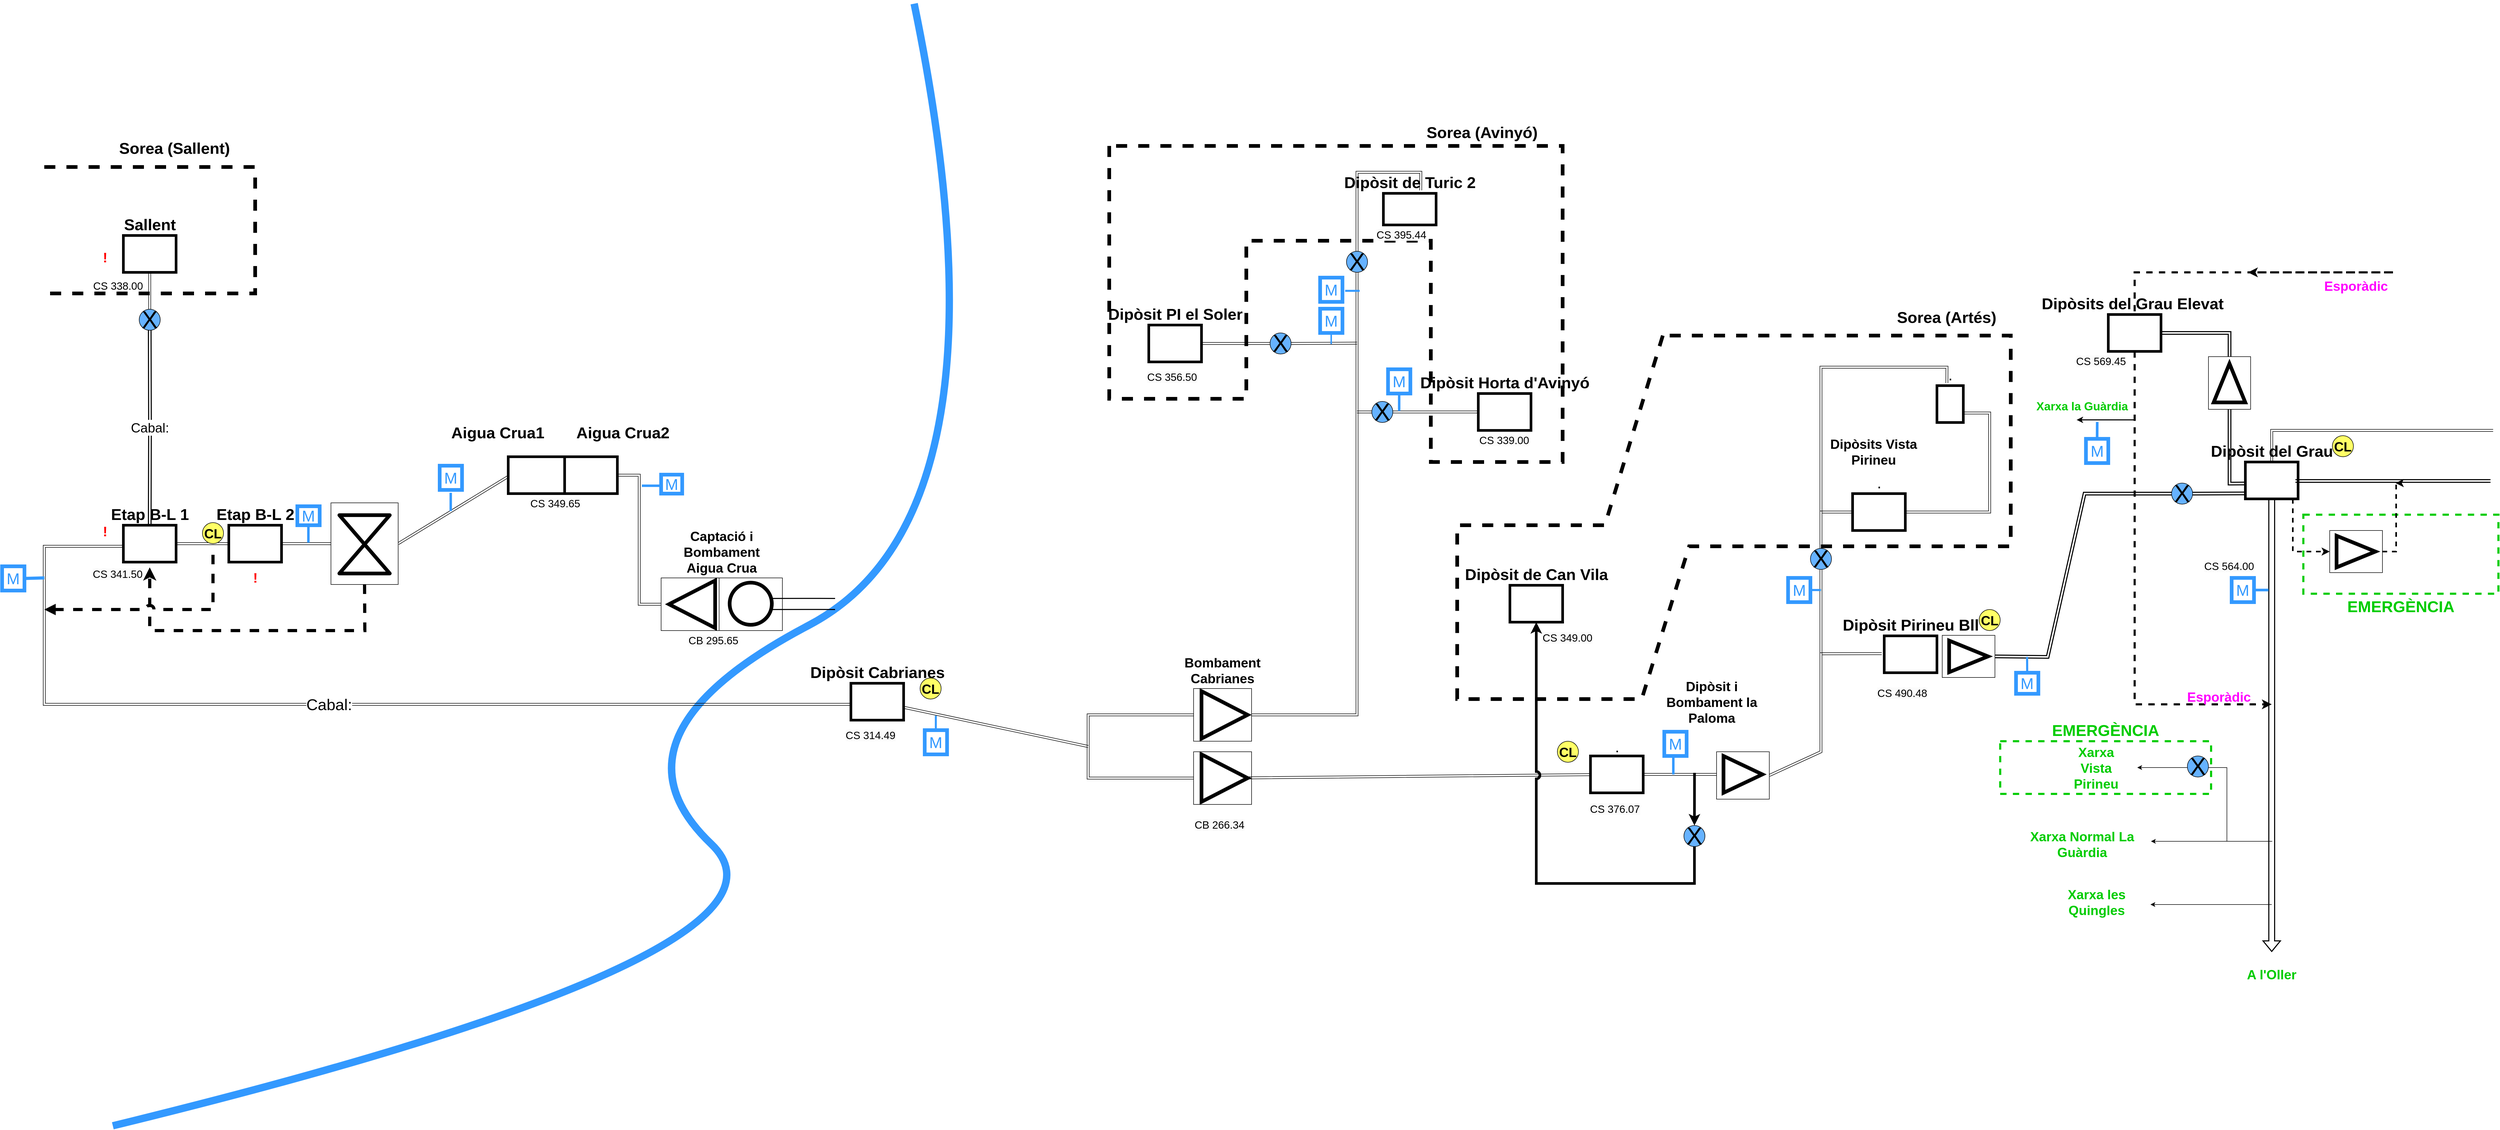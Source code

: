 <mxfile scale="1" border="0" version="24.6.4" type="device">
  <diagram name="Página-1" id="WA5mY4TyFw6MFZpWMhkz">
    <mxGraphModel dx="7505" dy="-268" grid="1" gridSize="10" guides="1" tooltips="1" connect="1" arrows="1" fold="1" page="1" pageScale="1" pageWidth="827" pageHeight="1169" background="#FFFFFF" math="0" shadow="0">
      <root>
        <mxCell id="0" />
        <mxCell id="1" parent="0" />
        <mxCell id="UCbZr8MR9aldIv35tVW8-13" value="" style="curved=1;endArrow=none;html=1;rounded=0;strokeWidth=14;strokeColor=#3399FF;endFill=0;" parent="1" edge="1">
          <mxGeometry width="50" height="50" relative="1" as="geometry">
            <mxPoint x="-6350" y="4380" as="sourcePoint" />
            <mxPoint x="-4830" y="2250" as="targetPoint" />
            <Array as="points">
              <mxPoint x="-5000" y="4050" />
              <mxPoint x="-5430" y="3640" />
              <mxPoint x="-4630" y="3220" />
            </Array>
          </mxGeometry>
        </mxCell>
        <mxCell id="GH2AgFXG34YJStF--hEa-35" value="&lt;font size=&quot;1&quot; color=&quot;#00cc00&quot;&gt;&lt;b style=&quot;font-size: 30px;&quot;&gt;EMERGÈNCIA&lt;/b&gt;&lt;/font&gt;" style="rounded=0;whiteSpace=wrap;html=1;dashed=1;strokeWidth=4;strokeColor=#00CC00;labelPosition=center;verticalLabelPosition=top;align=center;verticalAlign=bottom;fontSize=22;" parent="1" vertex="1">
          <mxGeometry x="-2770" y="3650" width="400" height="100" as="geometry" />
        </mxCell>
        <mxCell id="GH2AgFXG34YJStF--hEa-25" value="&lt;font size=&quot;1&quot; color=&quot;#00cc00&quot;&gt;&lt;b style=&quot;font-size: 30px;&quot;&gt;EMERGÈNCIA&lt;/b&gt;&lt;/font&gt;" style="rounded=0;whiteSpace=wrap;html=1;dashed=1;strokeWidth=4;strokeColor=#00CC00;labelPosition=center;verticalLabelPosition=bottom;align=center;verticalAlign=top;fontSize=22;" parent="1" vertex="1">
          <mxGeometry x="-2195" y="3220" width="370" height="150" as="geometry" />
        </mxCell>
        <object label="&lt;font style=&quot;font-size: 25px;&quot;&gt;Cabal:&lt;/font&gt;" id="c_sallent">
          <mxCell style="edgeStyle=orthogonalEdgeStyle;rounded=0;orthogonalLoop=1;jettySize=auto;html=1;shape=link;strokeWidth=2;" parent="1" target="etap_bagesllobregat_1" edge="1">
            <mxGeometry x="-0.003" relative="1" as="geometry">
              <mxPoint x="-6280" y="2870" as="sourcePoint" />
              <mxPoint as="offset" />
            </mxGeometry>
          </mxCell>
        </object>
        <object label="&lt;font style=&quot;font-size: 30px;&quot;&gt;Sallent&lt;/font&gt;" tooltip="" link="http://10.8.17.54:1881/home" linkTarget="_blank" id="sallent">
          <mxCell style="shape=mxgraph.pid.vessels.tank,_vessel;html=1;pointerEvents=1;align=center;verticalLabelPosition=top;verticalAlign=bottom;dashed=0;strokeWidth=5;fillColor=none;shadow=0;labelBackgroundColor=none;labelPosition=center;fontStyle=1" parent="1" vertex="1">
            <mxGeometry x="-6330" y="2690" width="100" height="70" as="geometry" />
          </mxCell>
        </object>
        <mxCell id="GH2AgFXG34YJStF--hEa-9" style="rounded=0;orthogonalLoop=1;jettySize=auto;html=1;exitX=0.5;exitY=1;exitDx=0;exitDy=0;entryX=1;entryY=0.25;entryDx=0;entryDy=0;shape=link;" parent="1" source="gSodDeEQz3PpbHxBmHn0-25" edge="1">
          <mxGeometry relative="1" as="geometry">
            <mxPoint x="-5600" y="3147.5" as="targetPoint" />
          </mxGeometry>
        </mxCell>
        <mxCell id="gSodDeEQz3PpbHxBmHn0-25" value="" style="rounded=0;whiteSpace=wrap;html=1;rotation=-90;strokeWidth=1;" parent="1" vertex="1">
          <mxGeometry x="-5950" y="3211.25" width="155" height="127.5" as="geometry" />
        </mxCell>
        <UserObject label="" link="https://www.aiguesmanresa.cat/" id="gSodDeEQz3PpbHxBmHn0-26">
          <mxCell style="verticalLabelPosition=bottom;align=center;html=1;verticalAlign=top;pointerEvents=1;dashed=0;shape=mxgraph.pid2valves.valve;valveType=gate;rotation=-90;strokeWidth=7;" parent="1" vertex="1">
            <mxGeometry x="-5927.862" y="3228.435" width="110.714" height="95.625" as="geometry" />
          </mxCell>
        </UserObject>
        <object label="&lt;span style=&quot;font-size: 30px;&quot;&gt;&lt;font style=&quot;font-size: 30px;&quot;&gt;Aigua Crua1&lt;/font&gt;&lt;/span&gt;" link="http://iot.aiguesmanresa.com:3000/d/cdn5bojpjgjy8e/c-sant-antoni-santa-maria-olo?orgId=1&amp;from=1716076800000&amp;to=1719730800000" id="d_aigua_crua1">
          <mxCell style="shape=mxgraph.pid.vessels.tank,_vessel;html=1;pointerEvents=1;align=left;verticalLabelPosition=top;verticalAlign=top;dashed=0;strokeWidth=5;labelPosition=left;fontSize=30;fontStyle=1" parent="1" vertex="1">
            <mxGeometry x="-5600" y="3110" width="110" height="70" as="geometry" />
          </mxCell>
        </object>
        <mxCell id="gSodDeEQz3PpbHxBmHn0-28" style="edgeStyle=orthogonalEdgeStyle;shape=link;rounded=0;orthogonalLoop=1;jettySize=auto;html=1;entryX=0;entryY=0.5;entryDx=0;entryDy=0;" parent="1" source="d_aigua_crua_2" target="gSodDeEQz3PpbHxBmHn0-35" edge="1">
          <mxGeometry relative="1" as="geometry" />
        </mxCell>
        <object label="&lt;font style=&quot;font-size: 30px;&quot;&gt;Aigua Crua2&lt;/font&gt;" link="http://10.8.17.56:1881/" id="d_aigua_crua_2">
          <mxCell style="shape=mxgraph.pid.vessels.tank,_vessel;html=1;pointerEvents=1;align=right;verticalLabelPosition=top;verticalAlign=top;dashed=0;strokeWidth=5;labelPosition=right;fontStyle=1;fontSize=30;" parent="1" vertex="1">
            <mxGeometry x="-5493" y="3110" width="100" height="70" as="geometry" />
          </mxCell>
        </object>
        <mxCell id="gSodDeEQz3PpbHxBmHn0-30" style="edgeStyle=orthogonalEdgeStyle;rounded=0;orthogonalLoop=1;jettySize=auto;html=1;shape=link;" parent="1" source="etap_bagesllobregat_1" target="etap_bagesllobregat_2" edge="1">
          <mxGeometry relative="1" as="geometry" />
        </mxCell>
        <object label="Cabal:" id="c_bl_cabrianes">
          <mxCell style="edgeStyle=none;shape=link;rounded=0;orthogonalLoop=1;jettySize=auto;html=1;elbow=vertical;fontSize=30;" parent="1" edge="1">
            <mxGeometry relative="1" as="geometry">
              <Array as="points">
                <mxPoint x="-6480" y="3280" />
                <mxPoint x="-6480" y="3580" />
              </Array>
              <mxPoint x="-6330" y="3280" as="sourcePoint" />
              <mxPoint x="-4950" y="3580" as="targetPoint" />
            </mxGeometry>
          </mxCell>
        </object>
        <object label="&lt;font style=&quot;font-size: 30px;&quot;&gt;Etap B-L 1&lt;/font&gt;" link="http://iot.aiguesmanresa.com:3000/d/fca8985f-d3aa-46d7-8357-9b98f716f224/2-marganell-diposit-de-can-prat?orgId=1&amp;refresh=5s" id="etap_bagesllobregat_1">
          <mxCell style="shape=mxgraph.pid.vessels.tank,_vessel;html=1;pointerEvents=1;align=center;verticalLabelPosition=top;verticalAlign=bottom;dashed=0;strokeWidth=5;fillColor=none;labelPosition=center;fontStyle=1" parent="1" vertex="1">
            <mxGeometry x="-6330" y="3240" width="100" height="70" as="geometry" />
          </mxCell>
        </object>
        <mxCell id="gSodDeEQz3PpbHxBmHn0-33" style="edgeStyle=orthogonalEdgeStyle;shape=link;rounded=0;orthogonalLoop=1;jettySize=auto;html=1;entryX=0.5;entryY=0;entryDx=0;entryDy=0;" parent="1" source="etap_bagesllobregat_2" target="gSodDeEQz3PpbHxBmHn0-25" edge="1">
          <mxGeometry relative="1" as="geometry" />
        </mxCell>
        <object label="&lt;font style=&quot;font-size: 30px;&quot;&gt;Etap B-L 2&lt;/font&gt;" link="http://iot.aiguesmanresa.com:3000/d/edn1vgu8qubk0a/1-resums?orgId=1" id="etap_bagesllobregat_2">
          <mxCell style="shape=mxgraph.pid.vessels.tank,_vessel;html=1;pointerEvents=1;align=center;verticalLabelPosition=top;verticalAlign=bottom;dashed=0;strokeWidth=5;fillColor=none;labelPosition=center;fontStyle=1" parent="1" vertex="1">
            <mxGeometry x="-6130" y="3240" width="100" height="70" as="geometry" />
          </mxCell>
        </object>
        <mxCell id="gSodDeEQz3PpbHxBmHn0-35" value="" style="rounded=0;whiteSpace=wrap;html=1;" parent="1" vertex="1">
          <mxGeometry x="-5310" y="3340" width="110" height="100" as="geometry" />
        </mxCell>
        <object label="" id="bombament_aigua_crua">
          <mxCell style="triangle;whiteSpace=wrap;html=1;strokeWidth=7;rotation=-180;" parent="1" vertex="1">
            <mxGeometry x="-5295" y="3345" width="87.5" height="90" as="geometry" />
          </mxCell>
        </object>
        <mxCell id="gSodDeEQz3PpbHxBmHn0-37" value="" style="rounded=0;whiteSpace=wrap;html=1;" parent="1" vertex="1">
          <mxGeometry x="-5200" y="3340" width="120" height="100" as="geometry" />
        </mxCell>
        <mxCell id="UCbZr8MR9aldIv35tVW8-14" style="edgeStyle=orthogonalEdgeStyle;rounded=0;orthogonalLoop=1;jettySize=auto;html=1;shape=link;width=20;strokeWidth=2;" parent="1" edge="1">
          <mxGeometry relative="1" as="geometry">
            <mxPoint x="-4980" y="3389.44" as="targetPoint" />
            <mxPoint x="-5100" y="3389.44" as="sourcePoint" />
            <Array as="points">
              <mxPoint x="-5010" y="3390" />
              <mxPoint x="-5010" y="3390" />
            </Array>
          </mxGeometry>
        </mxCell>
        <object label="" id="arqueta_aigua_crua">
          <mxCell style="ellipse;whiteSpace=wrap;html=1;aspect=fixed;strokeWidth=7;" parent="1" vertex="1">
            <mxGeometry x="-5180" y="3349" width="80" height="80" as="geometry" />
          </mxCell>
        </object>
        <mxCell id="gSodDeEQz3PpbHxBmHn0-40" style="edgeStyle=none;rounded=0;orthogonalLoop=1;jettySize=auto;html=1;exitX=0;exitY=0.5;exitDx=0;exitDy=0;elbow=vertical;entryX=0.5;entryY=1.143;entryDx=0;entryDy=0;entryPerimeter=0;dashed=1;strokeWidth=6;" parent="1" source="gSodDeEQz3PpbHxBmHn0-25" target="etap_bagesllobregat_1" edge="1">
          <mxGeometry relative="1" as="geometry">
            <Array as="points">
              <mxPoint x="-5872" y="3440" />
              <mxPoint x="-6280" y="3440" />
            </Array>
            <mxPoint x="-6300" y="3410" as="targetPoint" />
          </mxGeometry>
        </mxCell>
        <mxCell id="gSodDeEQz3PpbHxBmHn0-41" style="edgeStyle=none;shape=link;rounded=0;orthogonalLoop=1;jettySize=auto;html=1;elbow=vertical;" parent="1" source="d_cabrianes" edge="1">
          <mxGeometry relative="1" as="geometry">
            <mxPoint x="-4500" y="3660" as="targetPoint" />
          </mxGeometry>
        </mxCell>
        <object label="&lt;font style=&quot;font-size: 30px;&quot;&gt;Dipòsit Cabrianes&lt;/font&gt;" id="d_cabrianes">
          <mxCell style="shape=mxgraph.pid.vessels.tank,_vessel;html=1;pointerEvents=1;align=center;verticalLabelPosition=top;verticalAlign=bottom;dashed=0;strokeWidth=5;labelPosition=center;fontSize=30;fontStyle=1" parent="1" vertex="1">
            <mxGeometry x="-4950" y="3540" width="100" height="70" as="geometry" />
          </mxCell>
        </object>
        <mxCell id="gSodDeEQz3PpbHxBmHn0-43" value="" style="rounded=0;whiteSpace=wrap;html=1;" parent="1" vertex="1">
          <mxGeometry x="-4300" y="3550" width="110" height="100" as="geometry" />
        </mxCell>
        <object label="" id="b_cabrianes1">
          <mxCell style="triangle;whiteSpace=wrap;html=1;strokeWidth=7;rotation=0;" parent="1" vertex="1">
            <mxGeometry x="-4285" y="3555" width="87.5" height="90" as="geometry" />
          </mxCell>
        </object>
        <mxCell id="gSodDeEQz3PpbHxBmHn0-45" style="edgeStyle=none;shape=link;rounded=0;orthogonalLoop=1;jettySize=auto;html=1;elbow=vertical;entryX=0;entryY=0.5;entryDx=0;entryDy=0;" parent="1" source="gSodDeEQz3PpbHxBmHn0-46" target="gSodDeEQz3PpbHxBmHn0-43" edge="1">
          <mxGeometry relative="1" as="geometry">
            <mxPoint x="-4500" y="3560" as="targetPoint" />
            <Array as="points">
              <mxPoint x="-4500" y="3720" />
              <mxPoint x="-4500" y="3600" />
            </Array>
          </mxGeometry>
        </mxCell>
        <mxCell id="gSodDeEQz3PpbHxBmHn0-46" value="" style="rounded=0;whiteSpace=wrap;html=1;" parent="1" vertex="1">
          <mxGeometry x="-4300" y="3670" width="110" height="100" as="geometry" />
        </mxCell>
        <mxCell id="gSodDeEQz3PpbHxBmHn0-47" style="edgeStyle=none;shape=link;rounded=0;orthogonalLoop=1;jettySize=auto;html=1;elbow=vertical;" parent="1" source="b_cabrianes_2" target="d_paloma" edge="1">
          <mxGeometry relative="1" as="geometry" />
        </mxCell>
        <object label="" id="b_cabrianes_2">
          <mxCell style="triangle;whiteSpace=wrap;html=1;strokeWidth=7;rotation=0;" parent="1" vertex="1">
            <mxGeometry x="-4285" y="3675" width="87.5" height="90" as="geometry" />
          </mxCell>
        </object>
        <mxCell id="gSodDeEQz3PpbHxBmHn0-49" style="edgeStyle=none;shape=link;rounded=0;orthogonalLoop=1;jettySize=auto;html=1;elbow=vertical;" parent="1" source="d_soler" edge="1">
          <mxGeometry relative="1" as="geometry">
            <mxPoint x="-4145" y="2895" as="targetPoint" />
          </mxGeometry>
        </mxCell>
        <object label="&lt;font style=&quot;font-size: 30px;&quot;&gt;Dipòsit PI el Soler&lt;/font&gt;" id="d_soler">
          <mxCell style="shape=mxgraph.pid.vessels.tank,_vessel;html=1;pointerEvents=1;align=center;verticalLabelPosition=top;verticalAlign=bottom;dashed=0;strokeWidth=5;labelPosition=center;fontSize=30;fontStyle=1" parent="1" vertex="1">
            <mxGeometry x="-4385" y="2860" width="100" height="70" as="geometry" />
          </mxCell>
        </object>
        <object label="&lt;font style=&quot;font-size: 30px;&quot;&gt;Dipòsit de Turic 2&lt;/font&gt;" id="d_turic2">
          <mxCell style="shape=mxgraph.pid.vessels.tank,_vessel;html=1;pointerEvents=1;align=center;verticalLabelPosition=top;verticalAlign=bottom;dashed=0;strokeWidth=5;rotation=0;labelPosition=center;fontStyle=1;fontSize=30;" parent="1" vertex="1">
            <mxGeometry x="-3940" y="2610" width="100" height="60" as="geometry" />
          </mxCell>
        </object>
        <mxCell id="gSodDeEQz3PpbHxBmHn0-52" style="edgeStyle=none;shape=link;rounded=0;orthogonalLoop=1;jettySize=auto;html=1;elbow=vertical;" parent="1" source="gSodDeEQz3PpbHxBmHn0-91" edge="1">
          <mxGeometry relative="1" as="geometry">
            <mxPoint x="-4145" y="2895" as="targetPoint" />
          </mxGeometry>
        </mxCell>
        <object label="&lt;font style=&quot;font-size: 30px;&quot;&gt;Dipòsit Horta d&#39;Avinyó&lt;/font&gt;" id="d_horta_avinyo">
          <mxCell style="shape=mxgraph.pid.vessels.tank,_vessel;html=1;pointerEvents=1;align=center;verticalLabelPosition=top;verticalAlign=bottom;dashed=0;strokeWidth=5;labelPosition=center;fontStyle=1;fontSize=30;" parent="1" vertex="1">
            <mxGeometry x="-3760" y="2990" width="100" height="70" as="geometry" />
          </mxCell>
        </object>
        <mxCell id="gSodDeEQz3PpbHxBmHn0-54" style="edgeStyle=none;shape=link;rounded=0;orthogonalLoop=1;jettySize=auto;html=1;entryX=0;entryY=0.5;entryDx=0;entryDy=0;elbow=vertical;" parent="1" source="d_paloma" target="b_paloma" edge="1">
          <mxGeometry relative="1" as="geometry" />
        </mxCell>
        <object label="&lt;font style=&quot;font-size: 20px;&quot;&gt;.&lt;/font&gt;" id="d_paloma">
          <mxCell style="shape=mxgraph.pid.vessels.tank,_vessel;html=1;pointerEvents=1;align=center;verticalLabelPosition=top;verticalAlign=bottom;dashed=0;strokeWidth=5;labelPosition=center;fontStyle=1" parent="1" vertex="1">
            <mxGeometry x="-3547.19" y="3678" width="100" height="70" as="geometry" />
          </mxCell>
        </object>
        <mxCell id="gSodDeEQz3PpbHxBmHn0-56" style="edgeStyle=none;rounded=0;orthogonalLoop=1;jettySize=auto;html=1;elbow=vertical;strokeWidth=5;startArrow=classic;startFill=1;endArrow=none;endFill=0;entryX=0.5;entryY=1;entryDx=0;entryDy=0;jumpStyle=arc;" parent="1" source="d_can_vila" target="gSodDeEQz3PpbHxBmHn0-96" edge="1">
          <mxGeometry relative="1" as="geometry">
            <mxPoint x="-3360" y="3940" as="targetPoint" />
            <Array as="points">
              <mxPoint x="-3650" y="3920" />
              <mxPoint x="-3350" y="3920" />
            </Array>
          </mxGeometry>
        </mxCell>
        <object label="&lt;font style=&quot;font-size: 30px;&quot;&gt;Dipòsit de Can Vila&lt;/font&gt;" id="d_can_vila">
          <mxCell style="shape=mxgraph.pid.vessels.tank,_vessel;html=1;pointerEvents=1;align=center;verticalLabelPosition=top;verticalAlign=bottom;dashed=0;strokeWidth=5;labelPosition=center;fontStyle=1;fontSize=30;" parent="1" vertex="1">
            <mxGeometry x="-3700" y="3354" width="100" height="70" as="geometry" />
          </mxCell>
        </object>
        <object label="&lt;font style=&quot;font-size: 30px;&quot;&gt;Dipòsit Pirineu Bll&lt;/font&gt;" id="d_pirineu">
          <mxCell style="shape=mxgraph.pid.vessels.tank,_vessel;html=1;pointerEvents=1;align=center;verticalLabelPosition=top;verticalAlign=bottom;dashed=0;strokeWidth=5;fontSize=30;labelPosition=center;fontStyle=1" parent="1" vertex="1">
            <mxGeometry x="-2990" y="3450" width="100" height="70" as="geometry" />
          </mxCell>
        </object>
        <mxCell id="gSodDeEQz3PpbHxBmHn0-59" style="edgeStyle=none;shape=link;rounded=0;orthogonalLoop=1;jettySize=auto;html=1;elbow=vertical;exitX=1.047;exitY=0.626;exitDx=0;exitDy=0;exitPerimeter=0;" parent="1" edge="1">
          <mxGeometry relative="1" as="geometry">
            <mxPoint x="-3110" y="3220" as="targetPoint" />
            <mxPoint x="-2871.18" y="2970.3" as="sourcePoint" />
            <Array as="points">
              <mxPoint x="-2871" y="2940" />
              <mxPoint x="-3010" y="2940" />
              <mxPoint x="-3110" y="2940" />
              <mxPoint x="-3110" y="3025" />
            </Array>
          </mxGeometry>
        </mxCell>
        <mxCell id="gSodDeEQz3PpbHxBmHn0-61" style="edgeStyle=none;shape=link;rounded=0;orthogonalLoop=1;jettySize=auto;html=1;exitX=1;exitY=0.5;exitDx=0;exitDy=0;elbow=vertical;entryX=-0.048;entryY=0.482;entryDx=0;entryDy=0;entryPerimeter=0;" parent="1" source="gSodDeEQz3PpbHxBmHn0-62" target="d_pirineu" edge="1">
          <mxGeometry relative="1" as="geometry">
            <mxPoint x="-3110" y="3500" as="targetPoint" />
            <Array as="points">
              <mxPoint x="-3110" y="3670" />
              <mxPoint x="-3110" y="3484" />
            </Array>
          </mxGeometry>
        </mxCell>
        <mxCell id="gSodDeEQz3PpbHxBmHn0-62" value="" style="rounded=0;whiteSpace=wrap;html=1;" parent="1" vertex="1">
          <mxGeometry x="-3308" y="3670" width="100" height="90" as="geometry" />
        </mxCell>
        <object label="" id="b_paloma">
          <mxCell style="triangle;whiteSpace=wrap;html=1;strokeWidth=7;rotation=0;" parent="1" vertex="1">
            <mxGeometry x="-3294.87" y="3678" width="73.75" height="70" as="geometry" />
          </mxCell>
        </object>
        <mxCell id="gSodDeEQz3PpbHxBmHn0-64" value="" style="rounded=0;whiteSpace=wrap;html=1;" parent="1" vertex="1">
          <mxGeometry x="-2880" y="3449" width="100" height="80" as="geometry" />
        </mxCell>
        <object label="" id="b_pirineu">
          <mxCell style="triangle;whiteSpace=wrap;html=1;strokeWidth=7;rotation=0;" parent="1" vertex="1">
            <mxGeometry x="-2866.87" y="3459" width="73.75" height="60" as="geometry" />
          </mxCell>
        </object>
        <mxCell id="gSodDeEQz3PpbHxBmHn0-66" style="edgeStyle=none;shape=link;rounded=0;orthogonalLoop=1;jettySize=auto;html=1;elbow=vertical;" parent="1" source="gSodDeEQz3PpbHxBmHn0-98" edge="1">
          <mxGeometry relative="1" as="geometry">
            <mxPoint x="-3110" y="3490" as="targetPoint" />
            <Array as="points" />
          </mxGeometry>
        </mxCell>
        <mxCell id="gSodDeEQz3PpbHxBmHn0-67" style="edgeStyle=none;shape=link;rounded=0;orthogonalLoop=1;jettySize=auto;html=1;elbow=vertical;entryX=0.48;entryY=0.979;entryDx=0;entryDy=0;entryPerimeter=0;" parent="1" source="d_vista_pirineu1" edge="1">
          <mxGeometry relative="1" as="geometry">
            <mxPoint x="-2846.47" y="3027" as="targetPoint" />
            <Array as="points">
              <mxPoint x="-2790" y="3215" />
              <mxPoint x="-2790" y="3027" />
            </Array>
          </mxGeometry>
        </mxCell>
        <object label="." id="d_vista_pirineu1">
          <mxCell style="shape=mxgraph.pid.vessels.tank,_vessel;html=1;pointerEvents=1;align=center;verticalLabelPosition=top;verticalAlign=bottom;dashed=0;strokeWidth=5;fontSize=30;labelPosition=center;" parent="1" vertex="1">
            <mxGeometry x="-3050" y="3180" width="100" height="70" as="geometry" />
          </mxCell>
        </object>
        <mxCell id="gSodDeEQz3PpbHxBmHn0-69" style="edgeStyle=none;shape=link;rounded=0;orthogonalLoop=1;jettySize=auto;html=1;entryX=1;entryY=0.5;entryDx=0;entryDy=0;elbow=vertical;strokeWidth=2;" parent="1" source="d_grau_elevat" target="gSodDeEQz3PpbHxBmHn0-77" edge="1">
          <mxGeometry relative="1" as="geometry">
            <Array as="points">
              <mxPoint x="-2335" y="2875" />
            </Array>
          </mxGeometry>
        </mxCell>
        <mxCell id="gSodDeEQz3PpbHxBmHn0-70" style="edgeStyle=none;rounded=0;orthogonalLoop=1;jettySize=auto;html=1;elbow=vertical;fontSize=21;strokeWidth=4;dashed=1;jumpStyle=arc;jumpSize=9;" parent="1" source="d_grau_elevat" edge="1">
          <mxGeometry relative="1" as="geometry">
            <mxPoint x="-2255" y="3580" as="targetPoint" />
            <Array as="points">
              <mxPoint x="-2515" y="3580" />
            </Array>
          </mxGeometry>
        </mxCell>
        <object label="&lt;font style=&quot;font-size: 30px;&quot;&gt;Dipòsits del Grau Elevat&amp;nbsp;&lt;/font&gt;" id="d_grau_elevat">
          <mxCell style="shape=mxgraph.pid.vessels.tank,_vessel;html=1;pointerEvents=1;align=center;verticalLabelPosition=top;verticalAlign=bottom;dashed=0;strokeWidth=5;labelPosition=center;fontStyle=1" parent="1" vertex="1">
            <mxGeometry x="-2565" y="2840" width="100" height="70" as="geometry" />
          </mxCell>
        </object>
        <mxCell id="gSodDeEQz3PpbHxBmHn0-72" style="edgeStyle=none;shape=flexArrow;rounded=0;orthogonalLoop=1;jettySize=auto;html=1;elbow=vertical;strokeWidth=2;" parent="1" source="d_grau" edge="1">
          <mxGeometry relative="1" as="geometry">
            <mxPoint x="-2255" y="4050" as="targetPoint" />
          </mxGeometry>
        </mxCell>
        <mxCell id="gSodDeEQz3PpbHxBmHn0-74" style="edgeStyle=none;rounded=0;orthogonalLoop=1;jettySize=auto;html=1;elbow=vertical;shape=link;strokeWidth=1;" parent="1" source="d_grau" edge="1">
          <mxGeometry relative="1" as="geometry">
            <mxPoint x="-1835" y="3060" as="targetPoint" />
            <Array as="points">
              <mxPoint x="-2255" y="3060" />
            </Array>
          </mxGeometry>
        </mxCell>
        <mxCell id="GH2AgFXG34YJStF--hEa-20" style="edgeStyle=orthogonalEdgeStyle;rounded=0;orthogonalLoop=1;jettySize=auto;html=1;entryX=0;entryY=0.5;entryDx=0;entryDy=0;strokeWidth=3;dashed=1;" parent="1" source="d_grau" target="gSodDeEQz3PpbHxBmHn0-80" edge="1">
          <mxGeometry relative="1" as="geometry">
            <Array as="points">
              <mxPoint x="-2215" y="3290" />
            </Array>
          </mxGeometry>
        </mxCell>
        <object label="" id="aslafasfasd">
          <mxCell style="group;rotation=-90;" parent="1" vertex="1" connectable="0">
            <mxGeometry x="-2385" y="2930" width="100" height="80" as="geometry" />
          </mxCell>
        </object>
        <mxCell id="gSodDeEQz3PpbHxBmHn0-77" value="" style="rounded=0;whiteSpace=wrap;html=1;rotation=-90;" parent="aslafasfasd" vertex="1">
          <mxGeometry width="100" height="80" as="geometry" />
        </mxCell>
        <object label="" id="b_grau_elevat">
          <mxCell style="triangle;whiteSpace=wrap;html=1;strokeWidth=7;rotation=-90;" parent="aslafasfasd" vertex="1">
            <mxGeometry x="13" y="10" width="73.75" height="60" as="geometry" />
          </mxCell>
        </object>
        <object label="&lt;font style=&quot;font-size: 30px;&quot;&gt;Dipòsit del Grau&lt;/font&gt;" id="d_grau">
          <mxCell style="shape=mxgraph.pid.vessels.tank,_vessel;html=1;pointerEvents=1;align=center;verticalLabelPosition=top;verticalAlign=bottom;dashed=0;strokeWidth=5;labelPosition=center;fontSize=18;fontStyle=1" parent="1" vertex="1">
            <mxGeometry x="-2305" y="3120" width="100" height="70" as="geometry" />
          </mxCell>
        </object>
        <mxCell id="gSodDeEQz3PpbHxBmHn0-79" value="" style="group;rotation=0;" parent="1" vertex="1" connectable="0">
          <mxGeometry x="-2145" y="3250" width="100" height="80" as="geometry" />
        </mxCell>
        <mxCell id="ZxImg-H6W7zN_j0aoQGk-6" style="edgeStyle=orthogonalEdgeStyle;rounded=0;orthogonalLoop=1;jettySize=auto;html=1;exitX=1;exitY=0.5;exitDx=0;exitDy=0;dashed=1;strokeWidth=3;" parent="gSodDeEQz3PpbHxBmHn0-79" source="gSodDeEQz3PpbHxBmHn0-80" edge="1">
          <mxGeometry relative="1" as="geometry">
            <mxPoint x="125" y="-90" as="targetPoint" />
            <Array as="points">
              <mxPoint x="126" y="40" />
              <mxPoint x="126" y="-90" />
            </Array>
          </mxGeometry>
        </mxCell>
        <mxCell id="gSodDeEQz3PpbHxBmHn0-80" value="" style="rounded=0;whiteSpace=wrap;html=1;rotation=0;" parent="gSodDeEQz3PpbHxBmHn0-79" vertex="1">
          <mxGeometry width="100" height="80" as="geometry" />
        </mxCell>
        <object label="" id="b_grau_emergencia">
          <mxCell style="triangle;whiteSpace=wrap;html=1;strokeWidth=7;rotation=0;" parent="gSodDeEQz3PpbHxBmHn0-79" vertex="1">
            <mxGeometry x="13" y="10" width="73.75" height="60" as="geometry" />
          </mxCell>
        </object>
        <mxCell id="gSodDeEQz3PpbHxBmHn0-82" style="edgeStyle=none;shape=link;rounded=0;orthogonalLoop=1;jettySize=auto;html=1;exitX=0;exitY=0.5;exitDx=0;exitDy=0;elbow=vertical;entryX=0.025;entryY=0.583;entryDx=0;entryDy=0;entryPerimeter=0;strokeWidth=2;" parent="1" source="gSodDeEQz3PpbHxBmHn0-77" target="d_grau" edge="1">
          <mxGeometry relative="1" as="geometry">
            <mxPoint x="-2335.636" y="3160" as="targetPoint" />
            <Array as="points">
              <mxPoint x="-2335" y="3161" />
            </Array>
          </mxGeometry>
        </mxCell>
        <mxCell id="gSodDeEQz3PpbHxBmHn0-85" value="" style="edgeStyle=orthogonalEdgeStyle;rounded=0;orthogonalLoop=1;jettySize=auto;html=1;shape=link;" parent="1" source="sallent" edge="1">
          <mxGeometry relative="1" as="geometry">
            <mxPoint x="-6280" y="2760" as="sourcePoint" />
            <mxPoint x="-6280" y="2830" as="targetPoint" />
          </mxGeometry>
        </mxCell>
        <mxCell id="gSodDeEQz3PpbHxBmHn0-86" value="&lt;font style=&quot;font-size: 46px;&quot;&gt;X&lt;/font&gt;" style="ellipse;whiteSpace=wrap;html=1;aspect=fixed;fontSize=46;fillColor=#66B2FF;" parent="1" vertex="1">
          <mxGeometry x="-6300" y="2830" width="40" height="40" as="geometry" />
        </mxCell>
        <mxCell id="gSodDeEQz3PpbHxBmHn0-87" style="edgeStyle=none;rounded=0;orthogonalLoop=1;jettySize=auto;html=1;exitX=0.5;exitY=1;exitDx=0;exitDy=0;entryX=1;entryY=0.5;entryDx=0;entryDy=0;elbow=vertical;shape=link;" parent="1" source="gSodDeEQz3PpbHxBmHn0-89" target="gSodDeEQz3PpbHxBmHn0-43" edge="1">
          <mxGeometry relative="1" as="geometry">
            <Array as="points">
              <mxPoint x="-3990" y="3600" />
            </Array>
          </mxGeometry>
        </mxCell>
        <mxCell id="GH2AgFXG34YJStF--hEa-43" style="rounded=0;orthogonalLoop=1;jettySize=auto;html=1;exitX=0.5;exitY=0;exitDx=0;exitDy=0;entryX=0.708;entryY=-0.093;entryDx=0;entryDy=0;entryPerimeter=0;shape=link;" parent="1" source="gSodDeEQz3PpbHxBmHn0-89" target="d_turic2" edge="1">
          <mxGeometry relative="1" as="geometry">
            <mxPoint x="-3910" y="2510" as="targetPoint" />
            <Array as="points">
              <mxPoint x="-3990" y="2570" />
              <mxPoint x="-3930" y="2570" />
              <mxPoint x="-3869" y="2570" />
            </Array>
          </mxGeometry>
        </mxCell>
        <mxCell id="gSodDeEQz3PpbHxBmHn0-89" value="&lt;font style=&quot;font-size: 46px;&quot;&gt;X&lt;/font&gt;" style="ellipse;whiteSpace=wrap;html=1;aspect=fixed;fontSize=46;fillColor=#66B2FF;" parent="1" vertex="1">
          <mxGeometry x="-4010" y="2720" width="40" height="40" as="geometry" />
        </mxCell>
        <mxCell id="gSodDeEQz3PpbHxBmHn0-90" style="edgeStyle=none;rounded=0;orthogonalLoop=1;jettySize=auto;html=1;exitX=1;exitY=0.5;exitDx=0;exitDy=0;elbow=vertical;shape=link;" parent="1" source="gSodDeEQz3PpbHxBmHn0-91" edge="1">
          <mxGeometry relative="1" as="geometry">
            <mxPoint x="-3990" y="2894.429" as="targetPoint" />
          </mxGeometry>
        </mxCell>
        <mxCell id="gSodDeEQz3PpbHxBmHn0-91" value="&lt;font style=&quot;font-size: 46px;&quot;&gt;X&lt;/font&gt;" style="ellipse;whiteSpace=wrap;html=1;aspect=fixed;fontSize=46;fillColor=#66B2FF;" parent="1" vertex="1">
          <mxGeometry x="-4155" y="2875" width="40" height="40" as="geometry" />
        </mxCell>
        <mxCell id="gSodDeEQz3PpbHxBmHn0-92" value="" style="edgeStyle=none;shape=link;rounded=0;orthogonalLoop=1;jettySize=auto;html=1;elbow=vertical;" parent="1" source="d_horta_avinyo" target="gSodDeEQz3PpbHxBmHn0-93" edge="1">
          <mxGeometry relative="1" as="geometry">
            <mxPoint x="-4040" y="3025" as="targetPoint" />
            <mxPoint x="-3870" y="3025" as="sourcePoint" />
          </mxGeometry>
        </mxCell>
        <mxCell id="gSodDeEQz3PpbHxBmHn0-113" style="edgeStyle=orthogonalEdgeStyle;rounded=0;orthogonalLoop=1;jettySize=auto;html=1;shape=link;" parent="1" source="gSodDeEQz3PpbHxBmHn0-93" edge="1">
          <mxGeometry relative="1" as="geometry">
            <mxPoint x="-3990" y="3025" as="targetPoint" />
          </mxGeometry>
        </mxCell>
        <mxCell id="gSodDeEQz3PpbHxBmHn0-93" value="&lt;font style=&quot;font-size: 46px;&quot;&gt;X&lt;/font&gt;" style="ellipse;whiteSpace=wrap;html=1;aspect=fixed;fontSize=46;fillColor=#66B2FF;" parent="1" vertex="1">
          <mxGeometry x="-3962" y="3005" width="40" height="40" as="geometry" />
        </mxCell>
        <mxCell id="gSodDeEQz3PpbHxBmHn0-95" style="edgeStyle=none;rounded=0;orthogonalLoop=1;jettySize=auto;html=1;exitX=0.5;exitY=0;exitDx=0;exitDy=0;elbow=vertical;endArrow=none;endFill=0;startArrow=classic;startFill=1;strokeWidth=5;" parent="1" source="gSodDeEQz3PpbHxBmHn0-96" edge="1">
          <mxGeometry relative="1" as="geometry">
            <mxPoint x="-3349.857" y="3710" as="targetPoint" />
          </mxGeometry>
        </mxCell>
        <mxCell id="gSodDeEQz3PpbHxBmHn0-96" value="&lt;font style=&quot;font-size: 46px;&quot;&gt;X&lt;/font&gt;" style="ellipse;whiteSpace=wrap;html=1;aspect=fixed;fontSize=46;fillColor=#66B2FF;" parent="1" vertex="1">
          <mxGeometry x="-3370" y="3810" width="40" height="40" as="geometry" />
        </mxCell>
        <mxCell id="gSodDeEQz3PpbHxBmHn0-97" value="" style="edgeStyle=none;shape=link;rounded=0;orthogonalLoop=1;jettySize=auto;html=1;elbow=vertical;" parent="1" source="d_vista_pirineu1" target="gSodDeEQz3PpbHxBmHn0-98" edge="1">
          <mxGeometry relative="1" as="geometry">
            <mxPoint x="-3110" y="3490" as="targetPoint" />
            <mxPoint x="-3050" y="3215" as="sourcePoint" />
            <Array as="points">
              <mxPoint x="-3110" y="3215" />
            </Array>
          </mxGeometry>
        </mxCell>
        <mxCell id="gSodDeEQz3PpbHxBmHn0-98" value="&lt;font style=&quot;font-size: 46px;&quot;&gt;X&lt;/font&gt;" style="ellipse;whiteSpace=wrap;html=1;aspect=fixed;fontSize=46;fillColor=#66B2FF;" parent="1" vertex="1">
          <mxGeometry x="-3130" y="3284.06" width="40" height="40" as="geometry" />
        </mxCell>
        <mxCell id="gSodDeEQz3PpbHxBmHn0-99" value="" style="edgeStyle=none;shape=link;rounded=0;orthogonalLoop=1;jettySize=auto;html=1;exitX=1;exitY=0.5;exitDx=0;exitDy=0;elbow=vertical;strokeWidth=2;entryX=0;entryY=0.5;entryDx=0;entryDy=0;" parent="1" source="gSodDeEQz3PpbHxBmHn0-64" target="gSodDeEQz3PpbHxBmHn0-101" edge="1">
          <mxGeometry relative="1" as="geometry">
            <mxPoint x="-2780" y="3490" as="sourcePoint" />
            <mxPoint x="-2450" y="3180" as="targetPoint" />
            <Array as="points">
              <mxPoint x="-2680" y="3490" />
              <mxPoint x="-2610" y="3180" />
            </Array>
          </mxGeometry>
        </mxCell>
        <mxCell id="gSodDeEQz3PpbHxBmHn0-100" style="edgeStyle=none;rounded=0;orthogonalLoop=1;jettySize=auto;html=1;elbow=vertical;shape=link;entryX=-0.007;entryY=0.851;entryDx=0;entryDy=0;entryPerimeter=0;strokeWidth=2;" parent="1" source="gSodDeEQz3PpbHxBmHn0-101" target="d_grau" edge="1">
          <mxGeometry relative="1" as="geometry" />
        </mxCell>
        <mxCell id="gSodDeEQz3PpbHxBmHn0-101" value="&lt;font style=&quot;font-size: 46px;&quot;&gt;X&lt;/font&gt;" style="ellipse;whiteSpace=wrap;html=1;aspect=fixed;fontSize=46;fillColor=#66B2FF;" parent="1" vertex="1">
          <mxGeometry x="-2445" y="3160" width="40" height="40" as="geometry" />
        </mxCell>
        <mxCell id="gSodDeEQz3PpbHxBmHn0-104" value="&lt;b&gt;&lt;font style=&quot;font-size: 25px;&quot;&gt;CL&lt;/font&gt;&lt;/b&gt;" style="ellipse;whiteSpace=wrap;html=1;aspect=fixed;fillColor=#FFFF66;" parent="1" vertex="1">
          <mxGeometry x="-6180" y="3235" width="40" height="40" as="geometry" />
        </mxCell>
        <mxCell id="gSodDeEQz3PpbHxBmHn0-105" value="&lt;font color=&quot;#3399ff&quot; style=&quot;font-size: 30px;&quot;&gt;M&lt;/font&gt;" style="rounded=0;whiteSpace=wrap;html=1;strokeWidth=7;strokeColor=#3399FF;" parent="1" vertex="1">
          <mxGeometry x="-6000" y="3204" width="42.38" height="36" as="geometry" />
        </mxCell>
        <mxCell id="gSodDeEQz3PpbHxBmHn0-106" value="&lt;font color=&quot;#3399ff&quot; style=&quot;font-size: 30px;&quot;&gt;M&lt;/font&gt;" style="rounded=0;whiteSpace=wrap;html=1;strokeWidth=7;strokeColor=#3399FF;" parent="1" vertex="1">
          <mxGeometry x="-6560" y="3318" width="42.38" height="46" as="geometry" />
        </mxCell>
        <mxCell id="gSodDeEQz3PpbHxBmHn0-107" value="&lt;font color=&quot;#3399ff&quot; style=&quot;font-size: 30px;&quot;&gt;M&lt;/font&gt;" style="rounded=0;whiteSpace=wrap;html=1;strokeWidth=7;strokeColor=#3399FF;" parent="1" vertex="1">
          <mxGeometry x="-5730" y="3127" width="42.38" height="46" as="geometry" />
        </mxCell>
        <mxCell id="gSodDeEQz3PpbHxBmHn0-108" value="&lt;font color=&quot;#3399ff&quot; style=&quot;font-size: 30px;&quot;&gt;M&lt;/font&gt;" style="rounded=0;whiteSpace=wrap;html=1;strokeWidth=7;strokeColor=#3399FF;" parent="1" vertex="1">
          <mxGeometry x="-5310" y="3144" width="40" height="36" as="geometry" />
        </mxCell>
        <mxCell id="gSodDeEQz3PpbHxBmHn0-109" value="&lt;font color=&quot;#3399ff&quot; style=&quot;font-size: 30px;&quot;&gt;M&lt;/font&gt;" style="rounded=0;whiteSpace=wrap;html=1;strokeWidth=7;strokeColor=#3399FF;" parent="1" vertex="1">
          <mxGeometry x="-4810" y="3629" width="42.38" height="46" as="geometry" />
        </mxCell>
        <mxCell id="gSodDeEQz3PpbHxBmHn0-110" value="&lt;font color=&quot;#3399ff&quot; style=&quot;font-size: 30px;&quot;&gt;M&lt;/font&gt;" style="rounded=0;whiteSpace=wrap;html=1;strokeWidth=7;strokeColor=#3399FF;" parent="1" vertex="1">
          <mxGeometry x="-4060" y="2770" width="42.38" height="46" as="geometry" />
        </mxCell>
        <mxCell id="gSodDeEQz3PpbHxBmHn0-111" value="&lt;font color=&quot;#3399ff&quot; style=&quot;font-size: 30px;&quot;&gt;M&lt;/font&gt;" style="rounded=0;whiteSpace=wrap;html=1;strokeWidth=7;strokeColor=#3399FF;" parent="1" vertex="1">
          <mxGeometry x="-4060" y="2829" width="42.38" height="46" as="geometry" />
        </mxCell>
        <mxCell id="gSodDeEQz3PpbHxBmHn0-112" value="&lt;font color=&quot;#3399ff&quot; style=&quot;font-size: 30px;&quot;&gt;M&lt;/font&gt;" style="rounded=0;whiteSpace=wrap;html=1;strokeWidth=7;strokeColor=#3399FF;" parent="1" vertex="1">
          <mxGeometry x="-3931.19" y="2944" width="42.38" height="46" as="geometry" />
        </mxCell>
        <mxCell id="gSodDeEQz3PpbHxBmHn0-114" value="&lt;font color=&quot;#3399ff&quot; style=&quot;font-size: 30px;&quot;&gt;M&lt;/font&gt;" style="rounded=0;whiteSpace=wrap;html=1;strokeWidth=7;strokeColor=#3399FF;" parent="1" vertex="1">
          <mxGeometry x="-3407.19" y="3632" width="42.38" height="46" as="geometry" />
        </mxCell>
        <mxCell id="gSodDeEQz3PpbHxBmHn0-115" value="&lt;font color=&quot;#3399ff&quot; style=&quot;font-size: 30px;&quot;&gt;M&lt;/font&gt;" style="rounded=0;whiteSpace=wrap;html=1;strokeWidth=7;strokeColor=#3399FF;" parent="1" vertex="1">
          <mxGeometry x="-2740" y="3520" width="42.38" height="40" as="geometry" />
        </mxCell>
        <mxCell id="gSodDeEQz3PpbHxBmHn0-116" value="&lt;font color=&quot;#3399ff&quot; style=&quot;font-size: 30px;&quot;&gt;M&lt;/font&gt;" style="rounded=0;whiteSpace=wrap;html=1;strokeWidth=7;strokeColor=#3399FF;" parent="1" vertex="1">
          <mxGeometry x="-3172.38" y="3340" width="42.38" height="46" as="geometry" />
        </mxCell>
        <mxCell id="gSodDeEQz3PpbHxBmHn0-117" value="&lt;font color=&quot;#3399ff&quot; style=&quot;font-size: 30px;&quot;&gt;M&lt;/font&gt;" style="rounded=0;whiteSpace=wrap;html=1;strokeWidth=7;strokeColor=#3399FF;" parent="1" vertex="1">
          <mxGeometry x="-2607.38" y="3076" width="42.38" height="46" as="geometry" />
        </mxCell>
        <mxCell id="gSodDeEQz3PpbHxBmHn0-118" value="&lt;font color=&quot;#3399ff&quot; style=&quot;font-size: 30px;&quot;&gt;M&lt;/font&gt;" style="rounded=0;whiteSpace=wrap;html=1;strokeWidth=7;strokeColor=#3399FF;" parent="1" vertex="1">
          <mxGeometry x="-2331" y="3340" width="42.38" height="46" as="geometry" />
        </mxCell>
        <mxCell id="gSodDeEQz3PpbHxBmHn0-119" value="&lt;b&gt;&lt;font style=&quot;font-size: 25px;&quot;&gt;CL&lt;/font&gt;&lt;/b&gt;" style="ellipse;whiteSpace=wrap;html=1;aspect=fixed;fillColor=#FFFF66;" parent="1" vertex="1">
          <mxGeometry x="-4818.81" y="3530" width="40" height="40" as="geometry" />
        </mxCell>
        <mxCell id="gSodDeEQz3PpbHxBmHn0-121" value="&lt;b&gt;&lt;font style=&quot;font-size: 25px;&quot;&gt;CL&lt;/font&gt;&lt;/b&gt;" style="ellipse;whiteSpace=wrap;html=1;aspect=fixed;fillColor=#FFFF66;" parent="1" vertex="1">
          <mxGeometry x="-3610" y="3650" width="40" height="40" as="geometry" />
        </mxCell>
        <mxCell id="gSodDeEQz3PpbHxBmHn0-122" value="&lt;b&gt;&lt;font style=&quot;font-size: 25px;&quot;&gt;CL&lt;/font&gt;&lt;/b&gt;" style="ellipse;whiteSpace=wrap;html=1;aspect=fixed;fillColor=#FFFF66;" parent="1" vertex="1">
          <mxGeometry x="-2810" y="3400" width="40" height="40" as="geometry" />
        </mxCell>
        <mxCell id="gSodDeEQz3PpbHxBmHn0-123" value="&lt;b&gt;&lt;font style=&quot;font-size: 25px;&quot;&gt;CL&lt;/font&gt;&lt;/b&gt;" style="ellipse;whiteSpace=wrap;html=1;aspect=fixed;fillColor=#FFFF66;" parent="1" vertex="1">
          <mxGeometry x="-2140" y="3070" width="40" height="40" as="geometry" />
        </mxCell>
        <mxCell id="gSodDeEQz3PpbHxBmHn0-130" value="&lt;font style=&quot;font-size: 50px;&quot;&gt;I&lt;/font&gt;" style="text;html=1;align=center;verticalAlign=middle;whiteSpace=wrap;rounded=0;fontColor=#3399FF;" parent="1" vertex="1">
          <mxGeometry x="-6008.81" y="3240" width="60" height="30" as="geometry" />
        </mxCell>
        <mxCell id="gSodDeEQz3PpbHxBmHn0-133" value="&lt;font style=&quot;font-size: 50px;&quot;&gt;I&lt;/font&gt;" style="text;html=1;align=center;verticalAlign=middle;whiteSpace=wrap;rounded=0;fontColor=#3399FF;rotation=-90;" parent="1" vertex="1">
          <mxGeometry x="-5360" y="3150" width="60" height="30" as="geometry" />
        </mxCell>
        <mxCell id="gSodDeEQz3PpbHxBmHn0-134" value="&lt;font style=&quot;font-size: 40px;&quot;&gt;I&lt;/font&gt;" style="text;html=1;align=center;verticalAlign=middle;whiteSpace=wrap;rounded=0;fontColor=#3399FF;fontSize=40;" parent="1" vertex="1">
          <mxGeometry x="-4818.81" y="3599" width="60" height="30" as="geometry" />
        </mxCell>
        <mxCell id="gSodDeEQz3PpbHxBmHn0-135" value="&lt;font style=&quot;font-size: 50px;&quot;&gt;I&lt;/font&gt;" style="text;html=1;align=center;verticalAlign=middle;whiteSpace=wrap;rounded=0;fontColor=#3399FF;" parent="1" vertex="1">
          <mxGeometry x="-3420" y="3680" width="60" height="30" as="geometry" />
        </mxCell>
        <mxCell id="gSodDeEQz3PpbHxBmHn0-136" value="&lt;font style=&quot;font-size: 50px;&quot;&gt;I&lt;/font&gt;" style="text;html=1;align=center;verticalAlign=middle;whiteSpace=wrap;rounded=0;fontColor=#3399FF;" parent="1" vertex="1">
          <mxGeometry x="-3940" y="2980" width="60" height="50" as="geometry" />
        </mxCell>
        <mxCell id="gSodDeEQz3PpbHxBmHn0-138" value="&lt;font style=&quot;font-size: 30px;&quot;&gt;I&lt;/font&gt;" style="text;html=1;align=center;verticalAlign=middle;whiteSpace=wrap;rounded=0;fontColor=#3399FF;strokeWidth=4;" parent="1" vertex="1">
          <mxGeometry x="-4068.81" y="2860" width="60" height="50" as="geometry" />
        </mxCell>
        <mxCell id="gSodDeEQz3PpbHxBmHn0-140" value="&lt;font style=&quot;font-size: 40px;&quot;&gt;I&lt;/font&gt;" style="text;html=1;align=center;verticalAlign=middle;whiteSpace=wrap;rounded=0;fontColor=#3399FF;rotation=-90;" parent="1" vertex="1">
          <mxGeometry x="-4030" y="2770" width="60" height="50" as="geometry" />
        </mxCell>
        <mxCell id="GH2AgFXG34YJStF--hEa-5" value="&lt;font size=&quot;1&quot; style=&quot;&quot;&gt;&lt;b style=&quot;font-size: 25px;&quot;&gt;Captació i Bombament Aigua Crua&lt;/b&gt;&lt;/font&gt;" style="text;html=1;align=center;verticalAlign=middle;whiteSpace=wrap;rounded=0;" parent="1" vertex="1">
          <mxGeometry x="-5280" y="3275" width="170" height="30" as="geometry" />
        </mxCell>
        <mxCell id="GH2AgFXG34YJStF--hEa-12" value="&lt;font style=&quot;font-size: 50px;&quot;&gt;I&lt;/font&gt;" style="text;html=1;align=center;verticalAlign=middle;whiteSpace=wrap;rounded=0;fontColor=#3399FF;" parent="1" vertex="1">
          <mxGeometry x="-5738.81" y="3140" width="60" height="110" as="geometry" />
        </mxCell>
        <mxCell id="GH2AgFXG34YJStF--hEa-14" value="&lt;font style=&quot;font-size: 25px;&quot;&gt;Bombament Cabrianes&lt;/font&gt;" style="text;html=1;align=center;verticalAlign=middle;whiteSpace=wrap;rounded=0;fontStyle=1" parent="1" vertex="1">
          <mxGeometry x="-4330" y="3500" width="170" height="30" as="geometry" />
        </mxCell>
        <mxCell id="GH2AgFXG34YJStF--hEa-19" value="&lt;font size=&quot;1&quot; style=&quot;&quot;&gt;&lt;b style=&quot;font-size: 25px;&quot;&gt;Dipòsits Vista Pirineu&lt;/b&gt;&lt;/font&gt;" style="text;html=1;align=center;verticalAlign=middle;whiteSpace=wrap;rounded=0;" parent="1" vertex="1">
          <mxGeometry x="-3100" y="3070" width="180" height="60" as="geometry" />
        </mxCell>
        <mxCell id="GH2AgFXG34YJStF--hEa-23" value="" style="endArrow=none;html=1;rounded=0;dashed=1;strokeWidth=4;endFill=0;" parent="1" target="d_grau_elevat" edge="1">
          <mxGeometry width="50" height="50" relative="1" as="geometry">
            <mxPoint x="-2025" y="2760" as="sourcePoint" />
            <mxPoint x="-2515" y="2770" as="targetPoint" />
            <Array as="points">
              <mxPoint x="-2515" y="2760" />
            </Array>
          </mxGeometry>
        </mxCell>
        <mxCell id="GH2AgFXG34YJStF--hEa-30" value="" style="endArrow=classic;html=1;rounded=0;" parent="1" edge="1">
          <mxGeometry width="50" height="50" relative="1" as="geometry">
            <mxPoint x="-2255" y="3960" as="sourcePoint" />
            <mxPoint x="-2485" y="3960" as="targetPoint" />
          </mxGeometry>
        </mxCell>
        <mxCell id="GH2AgFXG34YJStF--hEa-32" value="" style="endArrow=classic;html=1;rounded=0;" parent="1" edge="1">
          <mxGeometry width="50" height="50" relative="1" as="geometry">
            <mxPoint x="-2254" y="3840" as="sourcePoint" />
            <mxPoint x="-2484" y="3840" as="targetPoint" />
          </mxGeometry>
        </mxCell>
        <mxCell id="GH2AgFXG34YJStF--hEa-34" value="" style="endArrow=classic;html=1;rounded=0;" parent="1" edge="1">
          <mxGeometry width="50" height="50" relative="1" as="geometry">
            <mxPoint x="-2340" y="3840" as="sourcePoint" />
            <mxPoint x="-2510" y="3700" as="targetPoint" />
            <Array as="points">
              <mxPoint x="-2340" y="3700" />
            </Array>
          </mxGeometry>
        </mxCell>
        <mxCell id="GH2AgFXG34YJStF--hEa-33" value="&lt;font style=&quot;font-size: 46px;&quot;&gt;X&lt;/font&gt;" style="ellipse;whiteSpace=wrap;html=1;aspect=fixed;fontSize=46;fillColor=#66B2FF;" parent="1" vertex="1">
          <mxGeometry x="-2415" y="3678" width="40" height="40" as="geometry" />
        </mxCell>
        <mxCell id="GH2AgFXG34YJStF--hEa-36" value="&lt;font size=&quot;1&quot; color=&quot;#00cc00&quot;&gt;&lt;b style=&quot;font-size: 25px;&quot;&gt;Xarxa Vista Pirineu&lt;/b&gt;&lt;/font&gt;" style="text;html=1;align=center;verticalAlign=middle;whiteSpace=wrap;rounded=0;" parent="1" vertex="1">
          <mxGeometry x="-2642.62" y="3685" width="110" height="30" as="geometry" />
        </mxCell>
        <mxCell id="GH2AgFXG34YJStF--hEa-37" value="&lt;font size=&quot;1&quot; color=&quot;#00cc00&quot; style=&quot;&quot;&gt;&lt;b style=&quot;font-size: 25px;&quot;&gt;Xarxa Normal La Guàrdia&lt;/b&gt;&lt;/font&gt;" style="text;html=1;align=center;verticalAlign=middle;whiteSpace=wrap;rounded=0;" parent="1" vertex="1">
          <mxGeometry x="-2732.5" y="3830" width="234.76" height="30" as="geometry" />
        </mxCell>
        <mxCell id="GH2AgFXG34YJStF--hEa-38" value="&lt;font size=&quot;1&quot; color=&quot;#00cc00&quot; style=&quot;&quot;&gt;&lt;b style=&quot;font-size: 25px;&quot;&gt;Xarxa les Quingles&lt;/b&gt;&lt;/font&gt;" style="text;html=1;align=center;verticalAlign=middle;whiteSpace=wrap;rounded=0;" parent="1" vertex="1">
          <mxGeometry x="-2677.5" y="3940" width="179.76" height="30" as="geometry" />
        </mxCell>
        <mxCell id="GH2AgFXG34YJStF--hEa-39" value="" style="endArrow=none;html=1;rounded=0;dashed=1;strokeWidth=7;strokeColor=#000000;fillColor=#f5f5f5;shadow=0;" parent="1" edge="1">
          <mxGeometry width="50" height="50" relative="1" as="geometry">
            <mxPoint x="-3410" y="2880" as="sourcePoint" />
            <mxPoint x="-3410" y="2880" as="targetPoint" />
            <Array as="points">
              <mxPoint x="-3520" y="3240" />
              <mxPoint x="-3800" y="3240" />
              <mxPoint x="-3800" y="3570" />
              <mxPoint x="-3450" y="3570" />
              <mxPoint x="-3360" y="3280" />
              <mxPoint x="-2750" y="3280" />
              <mxPoint x="-2750" y="2880" />
            </Array>
          </mxGeometry>
        </mxCell>
        <mxCell id="GH2AgFXG34YJStF--hEa-42" value="&lt;font size=&quot;1&quot; style=&quot;&quot;&gt;&lt;b style=&quot;font-size: 30px;&quot;&gt;Sorea (Artés)&lt;/b&gt;&lt;/font&gt;" style="text;html=1;align=center;verticalAlign=middle;whiteSpace=wrap;rounded=0;" parent="1" vertex="1">
          <mxGeometry x="-2990" y="2830" width="236.88" height="30" as="geometry" />
        </mxCell>
        <mxCell id="GH2AgFXG34YJStF--hEa-44" value="" style="endArrow=none;dashed=1;html=1;strokeWidth=7;rounded=0;" parent="1" edge="1">
          <mxGeometry width="50" height="50" relative="1" as="geometry">
            <mxPoint x="-4460" y="2520" as="sourcePoint" />
            <mxPoint x="-4450" y="2520" as="targetPoint" />
            <Array as="points">
              <mxPoint x="-4460" y="3000" />
              <mxPoint x="-4200" y="3000" />
              <mxPoint x="-4200" y="2700" />
              <mxPoint x="-3850" y="2700" />
              <mxPoint x="-3850" y="3120" />
              <mxPoint x="-3600" y="3120" />
              <mxPoint x="-3600" y="2520" />
            </Array>
          </mxGeometry>
        </mxCell>
        <mxCell id="GH2AgFXG34YJStF--hEa-45" value="&lt;b style=&quot;forced-color-adjust: none; color: rgb(0, 0, 0); font-family: Helvetica; font-style: normal; font-variant-ligatures: normal; font-variant-caps: normal; letter-spacing: normal; orphans: 2; text-align: center; text-indent: 0px; text-transform: none; widows: 2; word-spacing: 0px; -webkit-text-stroke-width: 0px; white-space: normal; background-color: rgb(251, 251, 251); text-decoration-thickness: initial; text-decoration-style: initial; text-decoration-color: initial;&quot;&gt;&lt;font style=&quot;font-size: 30px;&quot;&gt;Sorea (Avinyó)&lt;/font&gt;&lt;/b&gt;" style="text;whiteSpace=wrap;html=1;" parent="1" vertex="1">
          <mxGeometry x="-3860" y="2470" width="270" height="50" as="geometry" />
        </mxCell>
        <mxCell id="GH2AgFXG34YJStF--hEa-46" value="" style="endArrow=none;dashed=1;html=1;rounded=0;strokeWidth=7;" parent="1" edge="1">
          <mxGeometry width="50" height="50" relative="1" as="geometry">
            <mxPoint x="-6480" y="2560" as="sourcePoint" />
            <mxPoint x="-6480" y="2800" as="targetPoint" />
            <Array as="points">
              <mxPoint x="-6080" y="2560" />
              <mxPoint x="-6080" y="2800" />
            </Array>
          </mxGeometry>
        </mxCell>
        <mxCell id="GH2AgFXG34YJStF--hEa-51" value="&lt;b style=&quot;forced-color-adjust: none; color: rgb(0, 0, 0); font-family: Helvetica; font-style: normal; font-variant-ligatures: normal; font-variant-caps: normal; letter-spacing: normal; orphans: 2; text-align: center; text-indent: 0px; text-transform: none; widows: 2; word-spacing: 0px; -webkit-text-stroke-width: 0px; white-space: normal; background-color: rgb(251, 251, 251); text-decoration-thickness: initial; text-decoration-style: initial; text-decoration-color: initial;&quot;&gt;&lt;font style=&quot;font-size: 30px;&quot;&gt;Sorea (Sallent)&lt;/font&gt;&lt;/b&gt;" style="text;whiteSpace=wrap;html=1;" parent="1" vertex="1">
          <mxGeometry x="-6340" y="2500" width="260" height="50" as="geometry" />
        </mxCell>
        <mxCell id="GH2AgFXG34YJStF--hEa-52" value="" style="endArrow=none;html=1;rounded=0;exitX=1;exitY=0.5;exitDx=0;exitDy=0;strokeWidth=6;strokeColor=#3399FF;" parent="1" source="gSodDeEQz3PpbHxBmHn0-106" edge="1">
          <mxGeometry width="50" height="50" relative="1" as="geometry">
            <mxPoint x="-5880" y="2850" as="sourcePoint" />
            <mxPoint x="-6480" y="3340" as="targetPoint" />
          </mxGeometry>
        </mxCell>
        <mxCell id="GH2AgFXG34YJStF--hEa-53" value="" style="endArrow=none;html=1;rounded=0;exitX=1;exitY=0.5;exitDx=0;exitDy=0;strokeWidth=4;strokeColor=#3399FF;" parent="1" source="gSodDeEQz3PpbHxBmHn0-116" edge="1">
          <mxGeometry width="50" height="50" relative="1" as="geometry">
            <mxPoint x="-3400" y="3590" as="sourcePoint" />
            <mxPoint x="-3110" y="3363" as="targetPoint" />
          </mxGeometry>
        </mxCell>
        <mxCell id="GH2AgFXG34YJStF--hEa-54" value="" style="endArrow=none;html=1;rounded=0;exitX=0.5;exitY=0;exitDx=0;exitDy=0;strokeWidth=4;strokeColor=#3399FF;" parent="1" source="gSodDeEQz3PpbHxBmHn0-115" edge="1">
          <mxGeometry width="50" height="50" relative="1" as="geometry">
            <mxPoint x="-2850" y="3490" as="sourcePoint" />
            <mxPoint x="-2719" y="3490" as="targetPoint" />
          </mxGeometry>
        </mxCell>
        <mxCell id="GH2AgFXG34YJStF--hEa-55" value="" style="endArrow=none;html=1;rounded=0;exitX=0.5;exitY=0;exitDx=0;exitDy=0;strokeWidth=5;strokeColor=#3399FF;" parent="1" source="gSodDeEQz3PpbHxBmHn0-117" edge="1">
          <mxGeometry width="50" height="50" relative="1" as="geometry">
            <mxPoint x="-2785" y="3254" as="sourcePoint" />
            <mxPoint x="-2586" y="3044" as="targetPoint" />
          </mxGeometry>
        </mxCell>
        <mxCell id="GH2AgFXG34YJStF--hEa-56" value="" style="endArrow=none;html=1;rounded=0;exitX=1;exitY=0.5;exitDx=0;exitDy=0;strokeWidth=5;strokeColor=#3399FF;" parent="1" source="gSodDeEQz3PpbHxBmHn0-118" edge="1">
          <mxGeometry width="50" height="50" relative="1" as="geometry">
            <mxPoint x="-2691" y="3190" as="sourcePoint" />
            <mxPoint x="-2261" y="3363" as="targetPoint" />
          </mxGeometry>
        </mxCell>
        <mxCell id="GH2AgFXG34YJStF--hEa-57" value="" style="endArrow=none;html=1;rounded=0;startArrow=block;startFill=1;endFill=0;dashed=1;strokeWidth=6;jumpStyle=arc;" parent="1" edge="1">
          <mxGeometry width="50" height="50" relative="1" as="geometry">
            <mxPoint x="-6480" y="3400" as="sourcePoint" />
            <mxPoint x="-6160" y="3280" as="targetPoint" />
            <Array as="points">
              <mxPoint x="-6160" y="3400" />
            </Array>
          </mxGeometry>
        </mxCell>
        <mxCell id="GH2AgFXG34YJStF--hEa-60" value="&lt;font size=&quot;1&quot; style=&quot;&quot;&gt;&lt;b style=&quot;font-size: 25px;&quot;&gt;Dipòsit i Bombament la Paloma&lt;/b&gt;&lt;/font&gt;" style="text;html=1;align=center;verticalAlign=middle;whiteSpace=wrap;rounded=0;" parent="1" vertex="1">
          <mxGeometry x="-3407.19" y="3545" width="180" height="60" as="geometry" />
        </mxCell>
        <mxCell id="ZxImg-H6W7zN_j0aoQGk-1" value="&lt;font color=&quot;#00cc00&quot;&gt;&lt;span style=&quot;font-size: 25px;&quot;&gt;&lt;b&gt;A l&#39;Oller&lt;/b&gt;&lt;/span&gt;&lt;/font&gt;" style="text;html=1;align=center;verticalAlign=middle;whiteSpace=wrap;rounded=0;" parent="1" vertex="1">
          <mxGeometry x="-2370" y="4077" width="230" height="30" as="geometry" />
        </mxCell>
        <mxCell id="ZxImg-H6W7zN_j0aoQGk-2" value="" style="endArrow=classic;html=1;rounded=0;strokeWidth=2;" parent="1" edge="1">
          <mxGeometry width="50" height="50" relative="1" as="geometry">
            <mxPoint x="-2515" y="3040" as="sourcePoint" />
            <mxPoint x="-2625" y="3040" as="targetPoint" />
          </mxGeometry>
        </mxCell>
        <mxCell id="ZxImg-H6W7zN_j0aoQGk-4" value="&lt;font size=&quot;1&quot; color=&quot;#00cc00&quot; style=&quot;&quot;&gt;&lt;b style=&quot;font-size: 22px;&quot;&gt;Xarxa la Guàrdia&lt;/b&gt;&lt;/font&gt;" style="text;html=1;align=center;verticalAlign=middle;whiteSpace=wrap;rounded=0;" parent="1" vertex="1">
          <mxGeometry x="-2732.5" y="3000" width="234.76" height="30" as="geometry" />
        </mxCell>
        <mxCell id="ZxImg-H6W7zN_j0aoQGk-8" value="" style="endArrow=none;html=1;rounded=0;shape=link;strokeWidth=2;" parent="1" edge="1">
          <mxGeometry width="50" height="50" relative="1" as="geometry">
            <mxPoint x="-2210" y="3156" as="sourcePoint" />
            <mxPoint x="-1840" y="3156" as="targetPoint" />
          </mxGeometry>
        </mxCell>
        <mxCell id="ZxImg-H6W7zN_j0aoQGk-10" value="&lt;font color=&quot;#ff00ff&quot; style=&quot;font-size: 25px;&quot;&gt;&lt;b style=&quot;font-size: 25px;&quot;&gt;Esporàdic&lt;/b&gt;&lt;/font&gt;" style="text;html=1;align=center;verticalAlign=middle;whiteSpace=wrap;rounded=0;strokeWidth=8;fontSize=25;" parent="1" vertex="1">
          <mxGeometry x="-2125" y="2770" width="60" height="30" as="geometry" />
        </mxCell>
        <mxCell id="ZxImg-H6W7zN_j0aoQGk-11" value="" style="endArrow=classic;html=1;rounded=0;dashed=1;strokeWidth=4;" parent="1" edge="1">
          <mxGeometry width="50" height="50" relative="1" as="geometry">
            <mxPoint x="-2030" y="2760" as="sourcePoint" />
            <mxPoint x="-2300" y="2760" as="targetPoint" />
          </mxGeometry>
        </mxCell>
        <mxCell id="ZxImg-H6W7zN_j0aoQGk-12" value="&lt;font color=&quot;#ff00ff&quot; style=&quot;font-size: 25px;&quot;&gt;&lt;b style=&quot;font-size: 25px;&quot;&gt;Esporàdic&lt;/b&gt;&lt;/font&gt;" style="text;html=1;align=center;verticalAlign=middle;whiteSpace=wrap;rounded=0;strokeWidth=8;fontSize=25;" parent="1" vertex="1">
          <mxGeometry x="-2385" y="3550" width="60" height="30" as="geometry" />
        </mxCell>
        <mxCell id="ZxImg-H6W7zN_j0aoQGk-13" value="&lt;font style=&quot;font-size: 20px;&quot;&gt;CS 338.00&lt;/font&gt;" style="text;html=1;align=center;verticalAlign=middle;whiteSpace=wrap;rounded=0;" parent="1" vertex="1">
          <mxGeometry x="-6400" y="2770" width="120" height="30" as="geometry" />
        </mxCell>
        <mxCell id="ZxImg-H6W7zN_j0aoQGk-14" value="&lt;span style=&quot;color: rgb(0, 0, 0); font-family: Helvetica; font-size: 20px; font-style: normal; font-variant-ligatures: normal; font-variant-caps: normal; font-weight: 400; letter-spacing: normal; orphans: 2; text-align: center; text-indent: 0px; text-transform: none; widows: 2; word-spacing: 0px; -webkit-text-stroke-width: 0px; white-space: normal; background-color: rgb(251, 251, 251); text-decoration-thickness: initial; text-decoration-style: initial; text-decoration-color: initial; display: inline !important; float: none;&quot;&gt;CS 341.50&lt;/span&gt;" style="text;whiteSpace=wrap;html=1;" parent="1" vertex="1">
          <mxGeometry x="-6390" y="3314" width="130" height="50" as="geometry" />
        </mxCell>
        <mxCell id="ZxImg-H6W7zN_j0aoQGk-15" value="&lt;span style=&quot;color: rgb(0, 0, 0); font-family: Helvetica; font-size: 20px; font-style: normal; font-variant-ligatures: normal; font-variant-caps: normal; font-weight: 400; letter-spacing: normal; orphans: 2; text-align: center; text-indent: 0px; text-transform: none; widows: 2; word-spacing: 0px; -webkit-text-stroke-width: 0px; white-space: normal; background-color: rgb(251, 251, 251); text-decoration-thickness: initial; text-decoration-style: initial; text-decoration-color: initial; display: inline !important; float: none;&quot;&gt;CS 349.65&lt;/span&gt;" style="text;whiteSpace=wrap;html=1;" parent="1" vertex="1">
          <mxGeometry x="-5560" y="3180" width="130" height="50" as="geometry" />
        </mxCell>
        <mxCell id="ZxImg-H6W7zN_j0aoQGk-16" value="&lt;span style=&quot;color: rgb(0, 0, 0); font-family: Helvetica; font-size: 20px; font-style: normal; font-variant-ligatures: normal; font-variant-caps: normal; font-weight: 400; letter-spacing: normal; orphans: 2; text-align: center; text-indent: 0px; text-transform: none; widows: 2; word-spacing: 0px; -webkit-text-stroke-width: 0px; white-space: normal; background-color: rgb(251, 251, 251); text-decoration-thickness: initial; text-decoration-style: initial; text-decoration-color: initial; display: inline !important; float: none;&quot;&gt;CB 295.65&lt;/span&gt;" style="text;whiteSpace=wrap;html=1;" parent="1" vertex="1">
          <mxGeometry x="-5260" y="3440" width="130" height="50" as="geometry" />
        </mxCell>
        <mxCell id="ZxImg-H6W7zN_j0aoQGk-17" value="&lt;span style=&quot;color: rgb(0, 0, 0); font-family: Helvetica; font-size: 20px; font-style: normal; font-variant-ligatures: normal; font-variant-caps: normal; font-weight: 400; letter-spacing: normal; orphans: 2; text-align: center; text-indent: 0px; text-transform: none; widows: 2; word-spacing: 0px; -webkit-text-stroke-width: 0px; white-space: normal; background-color: rgb(251, 251, 251); text-decoration-thickness: initial; text-decoration-style: initial; text-decoration-color: initial; display: inline !important; float: none;&quot;&gt;CS 314.49&lt;/span&gt;" style="text;whiteSpace=wrap;html=1;" parent="1" vertex="1">
          <mxGeometry x="-4962" y="3620" width="130" height="50" as="geometry" />
        </mxCell>
        <mxCell id="ZxImg-H6W7zN_j0aoQGk-18" value="&lt;span style=&quot;color: rgb(0, 0, 0); font-family: Helvetica; font-size: 20px; font-style: normal; font-variant-ligatures: normal; font-variant-caps: normal; font-weight: 400; letter-spacing: normal; orphans: 2; text-align: center; text-indent: 0px; text-transform: none; widows: 2; word-spacing: 0px; -webkit-text-stroke-width: 0px; white-space: normal; background-color: rgb(251, 251, 251); text-decoration-thickness: initial; text-decoration-style: initial; text-decoration-color: initial; display: inline !important; float: none;&quot;&gt;CB 266.34&lt;/span&gt;" style="text;whiteSpace=wrap;html=1;" parent="1" vertex="1">
          <mxGeometry x="-4300" y="3790" width="130" height="50" as="geometry" />
        </mxCell>
        <mxCell id="ZxImg-H6W7zN_j0aoQGk-19" value="&lt;span style=&quot;color: rgb(0, 0, 0); font-family: Helvetica; font-size: 20px; font-style: normal; font-variant-ligatures: normal; font-variant-caps: normal; font-weight: 400; letter-spacing: normal; orphans: 2; text-align: center; text-indent: 0px; text-transform: none; widows: 2; word-spacing: 0px; -webkit-text-stroke-width: 0px; white-space: normal; background-color: rgb(251, 251, 251); text-decoration-thickness: initial; text-decoration-style: initial; text-decoration-color: initial; display: inline !important; float: none;&quot;&gt;CS 356.50&lt;/span&gt;" style="text;whiteSpace=wrap;html=1;" parent="1" vertex="1">
          <mxGeometry x="-4390" y="2940" width="130" height="50" as="geometry" />
        </mxCell>
        <mxCell id="ZxImg-H6W7zN_j0aoQGk-20" value="&lt;span style=&quot;color: rgb(0, 0, 0); font-family: Helvetica; font-size: 20px; font-style: normal; font-variant-ligatures: normal; font-variant-caps: normal; font-weight: 400; letter-spacing: normal; orphans: 2; text-align: center; text-indent: 0px; text-transform: none; widows: 2; word-spacing: 0px; -webkit-text-stroke-width: 0px; white-space: normal; background-color: rgb(251, 251, 251); text-decoration-thickness: initial; text-decoration-style: initial; text-decoration-color: initial; display: inline !important; float: none;&quot;&gt;CS 395.44&lt;/span&gt;" style="text;whiteSpace=wrap;html=1;" parent="1" vertex="1">
          <mxGeometry x="-3955" y="2670" width="130" height="50" as="geometry" />
        </mxCell>
        <mxCell id="ZxImg-H6W7zN_j0aoQGk-24" value="&lt;span style=&quot;color: rgb(0, 0, 0); font-family: Helvetica; font-size: 20px; font-style: normal; font-variant-ligatures: normal; font-variant-caps: normal; font-weight: 400; letter-spacing: normal; orphans: 2; text-align: center; text-indent: 0px; text-transform: none; widows: 2; word-spacing: 0px; -webkit-text-stroke-width: 0px; white-space: normal; background-color: rgb(251, 251, 251); text-decoration-thickness: initial; text-decoration-style: initial; text-decoration-color: initial; display: inline !important; float: none;&quot;&gt;CS 339.00&lt;/span&gt;" style="text;whiteSpace=wrap;html=1;" parent="1" vertex="1">
          <mxGeometry x="-3760" y="3060" width="130" height="50" as="geometry" />
        </mxCell>
        <mxCell id="ZxImg-H6W7zN_j0aoQGk-26" value="&lt;span style=&quot;color: rgb(0, 0, 0); font-family: Helvetica; font-size: 20px; font-style: normal; font-variant-ligatures: normal; font-variant-caps: normal; font-weight: 400; letter-spacing: normal; orphans: 2; text-align: center; text-indent: 0px; text-transform: none; widows: 2; word-spacing: 0px; -webkit-text-stroke-width: 0px; white-space: normal; background-color: rgb(251, 251, 251); text-decoration-thickness: initial; text-decoration-style: initial; text-decoration-color: initial; display: inline !important; float: none;&quot;&gt;CS 349.00&lt;/span&gt;" style="text;whiteSpace=wrap;html=1;" parent="1" vertex="1">
          <mxGeometry x="-3640" y="3435" width="130" height="50" as="geometry" />
        </mxCell>
        <mxCell id="ZxImg-H6W7zN_j0aoQGk-27" value="&lt;span style=&quot;color: rgb(0, 0, 0); font-family: Helvetica; font-size: 20px; font-style: normal; font-variant-ligatures: normal; font-variant-caps: normal; font-weight: 400; letter-spacing: normal; orphans: 2; text-align: center; text-indent: 0px; text-transform: none; widows: 2; word-spacing: 0px; -webkit-text-stroke-width: 0px; white-space: normal; background-color: rgb(251, 251, 251); text-decoration-thickness: initial; text-decoration-style: initial; text-decoration-color: initial; display: inline !important; float: none;&quot;&gt;CS 376.07&lt;/span&gt;" style="text;whiteSpace=wrap;html=1;" parent="1" vertex="1">
          <mxGeometry x="-3550" y="3760" width="130" height="50" as="geometry" />
        </mxCell>
        <mxCell id="ZxImg-H6W7zN_j0aoQGk-28" value="&lt;span style=&quot;color: rgb(0, 0, 0); font-family: Helvetica; font-size: 20px; font-style: normal; font-variant-ligatures: normal; font-variant-caps: normal; font-weight: 400; letter-spacing: normal; orphans: 2; text-align: center; text-indent: 0px; text-transform: none; widows: 2; word-spacing: 0px; -webkit-text-stroke-width: 0px; white-space: normal; background-color: rgb(251, 251, 251); text-decoration-thickness: initial; text-decoration-style: initial; text-decoration-color: initial; display: inline !important; float: none;&quot;&gt;CS 490.48&lt;/span&gt;" style="text;whiteSpace=wrap;html=1;" parent="1" vertex="1">
          <mxGeometry x="-3005" y="3540" width="130" height="50" as="geometry" />
        </mxCell>
        <mxCell id="ZxImg-H6W7zN_j0aoQGk-29" value="&lt;span style=&quot;color: rgb(0, 0, 0); font-family: Helvetica; font-size: 20px; font-style: normal; font-variant-ligatures: normal; font-variant-caps: normal; font-weight: 400; letter-spacing: normal; orphans: 2; text-align: center; text-indent: 0px; text-transform: none; widows: 2; word-spacing: 0px; -webkit-text-stroke-width: 0px; white-space: normal; background-color: rgb(251, 251, 251); text-decoration-thickness: initial; text-decoration-style: initial; text-decoration-color: initial; display: inline !important; float: none;&quot;&gt;CS 569.45&lt;/span&gt;" style="text;whiteSpace=wrap;html=1;" parent="1" vertex="1">
          <mxGeometry x="-2627.74" y="2910" width="130" height="50" as="geometry" />
        </mxCell>
        <mxCell id="ZxImg-H6W7zN_j0aoQGk-30" value="&lt;span style=&quot;color: rgb(0, 0, 0); font-family: Helvetica; font-size: 20px; font-style: normal; font-variant-ligatures: normal; font-variant-caps: normal; font-weight: 400; letter-spacing: normal; orphans: 2; text-align: center; text-indent: 0px; text-transform: none; widows: 2; word-spacing: 0px; -webkit-text-stroke-width: 0px; white-space: normal; background-color: rgb(251, 251, 251); text-decoration-thickness: initial; text-decoration-style: initial; text-decoration-color: initial; display: inline !important; float: none;&quot;&gt;CS 564.00&lt;/span&gt;" style="text;whiteSpace=wrap;html=1;" parent="1" vertex="1">
          <mxGeometry x="-2385" y="3299" width="130" height="50" as="geometry" />
        </mxCell>
        <object label="." id="d_vista_pirineu2">
          <mxCell style="shape=mxgraph.pid.vessels.tank,_vessel;html=1;pointerEvents=1;align=center;verticalLabelPosition=top;verticalAlign=bottom;dashed=0;strokeWidth=5;fontSize=30;labelPosition=center;" parent="1" vertex="1">
            <mxGeometry x="-2890" y="2975" width="50" height="70" as="geometry" />
          </mxCell>
        </object>
        <object label="&lt;font style=&quot;font-size: 26px;&quot;&gt;!&lt;/font&gt;" id="a_etap_bagesllobregat_1">
          <mxCell style="verticalLabelPosition=middle;verticalAlign=top;html=1;shape=mxgraph.basic.acute_triangle;dx=0.5;strokeWidth=5;horizontal=1;labelPosition=center;align=center;fontSize=26;fontStyle=1;fontColor=#FF0000;strokeColor=#FFFFFF;" vertex="1" parent="1">
            <mxGeometry x="-6390" y="3230" width="50" height="38.43" as="geometry" />
          </mxCell>
        </object>
        <object label="&lt;font style=&quot;font-size: 26px;&quot;&gt;!&lt;/font&gt;" id="a_sallent">
          <mxCell style="verticalLabelPosition=middle;verticalAlign=top;html=1;shape=mxgraph.basic.acute_triangle;dx=0.5;strokeWidth=5;horizontal=1;labelPosition=center;align=center;fontSize=26;fontStyle=1;fontColor=#FF0000;strokeColor=#FFFFFF;" vertex="1" parent="1">
            <mxGeometry x="-6390" y="2710" width="50" height="38.43" as="geometry" />
          </mxCell>
        </object>
        <object label="&lt;font style=&quot;font-size: 26px;&quot;&gt;!&lt;/font&gt;" id="a_etap_bagesllobregat_2">
          <mxCell style="verticalLabelPosition=middle;verticalAlign=top;html=1;shape=mxgraph.basic.acute_triangle;dx=0.5;strokeWidth=5;horizontal=1;labelPosition=center;align=center;fontSize=26;fontStyle=1;fontColor=#FF0000;strokeColor=#FFFFFF;" vertex="1" parent="1">
            <mxGeometry x="-6105" y="3318" width="50" height="38.43" as="geometry" />
          </mxCell>
        </object>
      </root>
    </mxGraphModel>
  </diagram>
</mxfile>
